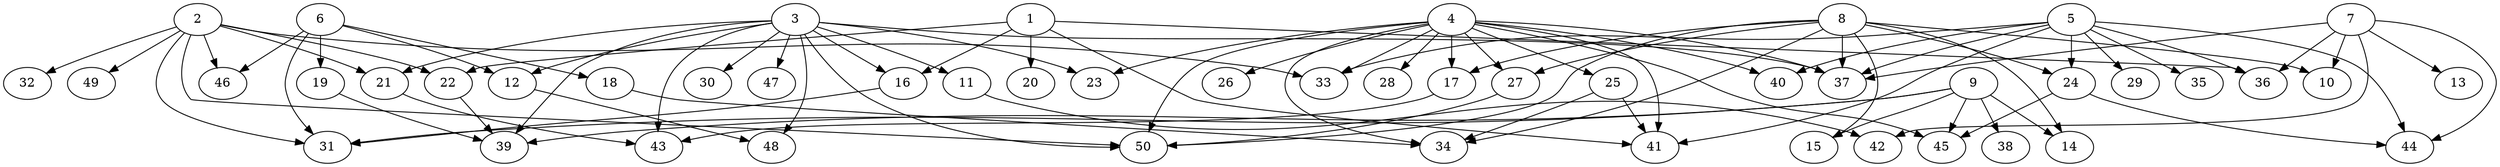// DAG automatically generated by daggen at Fri Aug  4 16:35:14 2017
// ./daggen --dot -n 50 --fat 0.8 --regular 0.2 --density 0.2 --jump 4 
digraph G {
  1 [size="129601", alpha="0.06"]
  1 -> 16 [size ="210"]
  1 -> 20 [size ="210"]
  1 -> 22 [size ="210"]
  1 -> 36 [size ="210"]
  1 -> 41 [size ="210"]
  2 [size="4201", alpha="0.01"]
  2 -> 21 [size ="75"]
  2 -> 22 [size ="75"]
  2 -> 31 [size ="75"]
  2 -> 32 [size ="75"]
  2 -> 33 [size ="75"]
  2 -> 46 [size ="75"]
  2 -> 49 [size ="75"]
  2 -> 50 [size ="75"]
  3 [size="18190", alpha="0.06"]
  3 -> 11 [size ="537"]
  3 -> 12 [size ="537"]
  3 -> 16 [size ="537"]
  3 -> 21 [size ="537"]
  3 -> 23 [size ="537"]
  3 -> 30 [size ="537"]
  3 -> 37 [size ="537"]
  3 -> 39 [size ="537"]
  3 -> 43 [size ="537"]
  3 -> 47 [size ="537"]
  3 -> 48 [size ="537"]
  3 -> 50 [size ="537"]
  4 [size="58867", alpha="0.14"]
  4 -> 17 [size ="75"]
  4 -> 23 [size ="75"]
  4 -> 25 [size ="75"]
  4 -> 26 [size ="75"]
  4 -> 27 [size ="75"]
  4 -> 28 [size ="75"]
  4 -> 33 [size ="75"]
  4 -> 34 [size ="75"]
  4 -> 37 [size ="75"]
  4 -> 40 [size ="75"]
  4 -> 41 [size ="75"]
  4 -> 45 [size ="75"]
  4 -> 50 [size ="75"]
  5 [size="8590", alpha="0.13"]
  5 -> 24 [size ="34"]
  5 -> 29 [size ="34"]
  5 -> 33 [size ="34"]
  5 -> 35 [size ="34"]
  5 -> 36 [size ="34"]
  5 -> 37 [size ="34"]
  5 -> 40 [size ="34"]
  5 -> 41 [size ="34"]
  5 -> 44 [size ="34"]
  6 [size="6411", alpha="0.11"]
  6 -> 12 [size ="134"]
  6 -> 18 [size ="134"]
  6 -> 19 [size ="134"]
  6 -> 31 [size ="134"]
  6 -> 46 [size ="134"]
  7 [size="497425", alpha="0.18"]
  7 -> 10 [size ="411"]
  7 -> 13 [size ="411"]
  7 -> 36 [size ="411"]
  7 -> 37 [size ="411"]
  7 -> 42 [size ="411"]
  7 -> 44 [size ="411"]
  8 [size="3731", alpha="0.14"]
  8 -> 10 [size ="75"]
  8 -> 14 [size ="75"]
  8 -> 15 [size ="75"]
  8 -> 17 [size ="75"]
  8 -> 24 [size ="75"]
  8 -> 27 [size ="75"]
  8 -> 34 [size ="75"]
  8 -> 37 [size ="75"]
  8 -> 50 [size ="75"]
  9 [size="22811", alpha="0.04"]
  9 -> 14 [size ="34"]
  9 -> 15 [size ="34"]
  9 -> 31 [size ="34"]
  9 -> 38 [size ="34"]
  9 -> 39 [size ="34"]
  9 -> 45 [size ="34"]
  10 [size="7461", alpha="0.15"]
  11 [size="368293", alpha="0.05"]
  11 -> 42 [size ="411"]
  12 [size="231928", alpha="0.05"]
  12 -> 48 [size ="302"]
  13 [size="4819", alpha="0.19"]
  14 [size="13203", alpha="0.01"]
  15 [size="727088", alpha="0.02"]
  16 [size="148835", alpha="0.18"]
  16 -> 31 [size ="210"]
  17 [size="368293", alpha="0.03"]
  17 -> 43 [size ="411"]
  18 [size="549756", alpha="0.15"]
  18 -> 34 [size ="537"]
  19 [size="29047", alpha="0.10"]
  19 -> 39 [size ="537"]
  20 [size="231928", alpha="0.03"]
  21 [size="8590", alpha="0.07"]
  21 -> 43 [size ="34"]
  22 [size="15392", alpha="0.06"]
  22 -> 39 [size ="679"]
  23 [size="8590", alpha="0.05"]
  24 [size="289070", alpha="0.13"]
  24 -> 44 [size ="210"]
  24 -> 45 [size ="210"]
  25 [size="33747", alpha="0.10"]
  25 -> 34 [size ="537"]
  25 -> 41 [size ="537"]
  26 [size="1486", alpha="0.03"]
  27 [size="2667", alpha="0.15"]
  27 -> 50 [size ="75"]
  28 [size="51833", alpha="0.03"]
  29 [size="23395", alpha="0.01"]
  30 [size="396830", alpha="0.13"]
  31 [size="50492", alpha="0.01"]
  32 [size="102271", alpha="0.06"]
  33 [size="2499", alpha="0.03"]
  34 [size="28991", alpha="0.04"]
  35 [size="68719", alpha="0.02"]
  36 [size="6259", alpha="0.11"]
  37 [size="231928", alpha="0.13"]
  38 [size="68707", alpha="0.15"]
  39 [size="28991", alpha="0.09"]
  40 [size="1265", alpha="0.15"]
  41 [size="656605", alpha="0.03"]
  42 [size="30027", alpha="0.00"]
  43 [size="34256", alpha="0.11"]
  44 [size="167271", alpha="0.14"]
  45 [size="88544", alpha="0.05"]
  46 [size="9950", alpha="0.10"]
  47 [size="368293", alpha="0.01"]
  48 [size="109307", alpha="0.15"]
  49 [size="31078", alpha="0.16"]
  50 [size="782758", alpha="0.20"]
}
